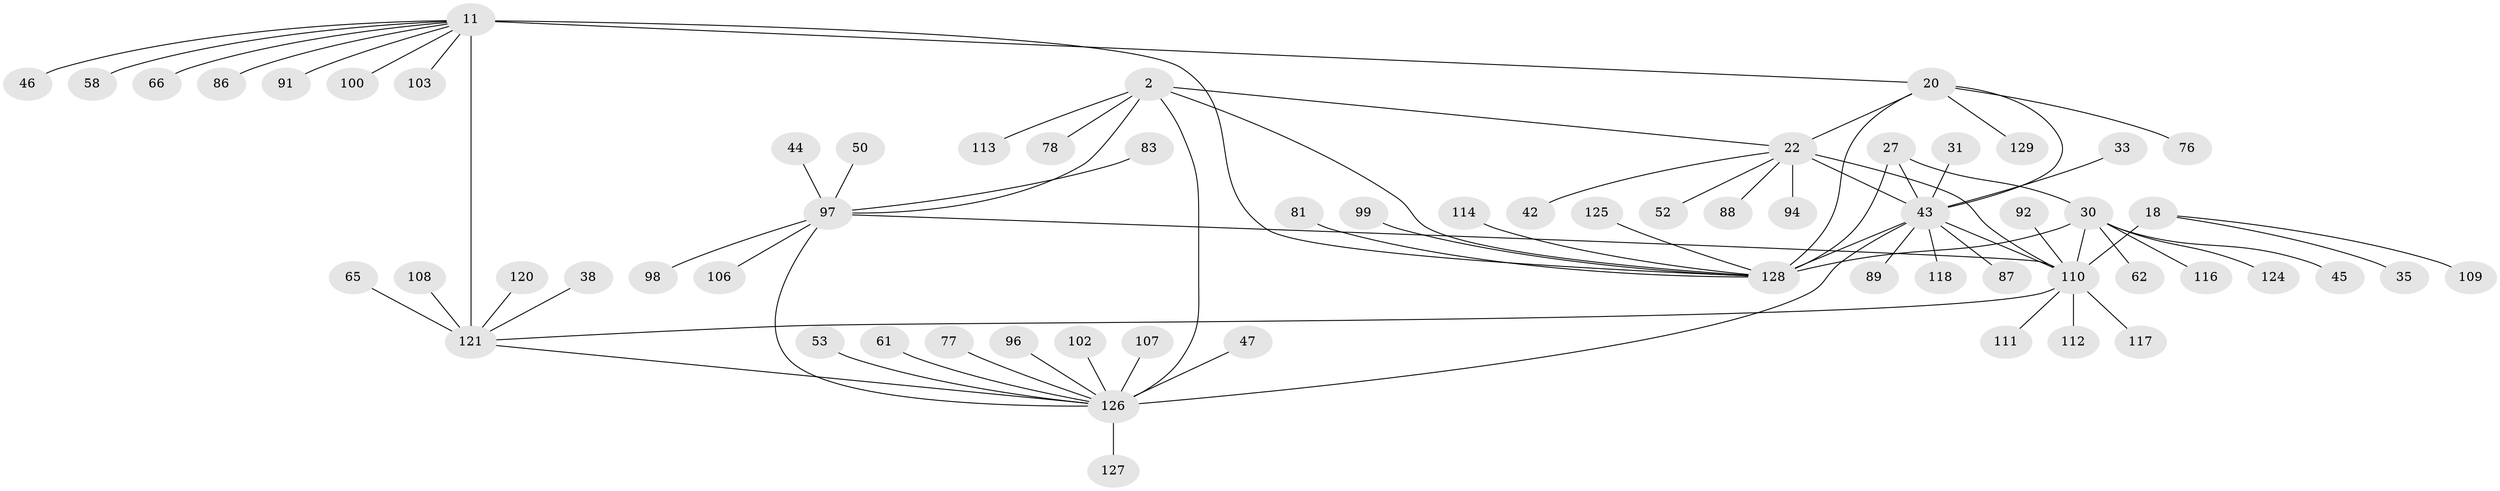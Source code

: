 // original degree distribution, {8: 0.046511627906976744, 6: 0.03875968992248062, 10: 0.015503875968992248, 14: 0.015503875968992248, 9: 0.046511627906976744, 7: 0.03875968992248062, 11: 0.015503875968992248, 5: 0.007751937984496124, 12: 0.015503875968992248, 1: 0.5658914728682171, 2: 0.18604651162790697, 3: 0.007751937984496124}
// Generated by graph-tools (version 1.1) at 2025/57/03/04/25 21:57:17]
// undirected, 64 vertices, 76 edges
graph export_dot {
graph [start="1"]
  node [color=gray90,style=filled];
  2 [super="+1"];
  11 [super="+9"];
  18 [super="+13"];
  20 [super="+19"];
  22 [super="+21"];
  27 [super="+25"];
  30 [super="+28"];
  31;
  33;
  35;
  38;
  42;
  43 [super="+24"];
  44;
  45;
  46;
  47;
  50;
  52;
  53;
  58;
  61;
  62;
  65;
  66;
  76;
  77;
  78;
  81;
  83;
  86 [super="+63"];
  87 [super="+84"];
  88;
  89;
  91;
  92 [super="+70"];
  94;
  96;
  97 [super="+6"];
  98;
  99 [super="+57"];
  100;
  102;
  103;
  106;
  107;
  108 [super="+90"];
  109;
  110 [super="+101+59+80+85"];
  111 [super="+37"];
  112;
  113;
  114;
  116;
  117;
  118;
  120;
  121 [super="+104+12"];
  124;
  125;
  126 [super="+119+40"];
  127;
  128 [super="+115+122+123+29+82+68+71+73+74"];
  129;
  2 -- 113;
  2 -- 78;
  2 -- 22;
  2 -- 128;
  2 -- 126 [weight=4];
  2 -- 97 [weight=4];
  11 -- 58;
  11 -- 91;
  11 -- 20;
  11 -- 66;
  11 -- 100;
  11 -- 103;
  11 -- 46;
  11 -- 86;
  11 -- 128 [weight=3];
  11 -- 121 [weight=9];
  18 -- 35;
  18 -- 109;
  18 -- 110 [weight=8];
  20 -- 22 [weight=4];
  20 -- 76;
  20 -- 129;
  20 -- 43 [weight=4];
  20 -- 128;
  22 -- 52;
  22 -- 88;
  22 -- 42;
  22 -- 94;
  22 -- 43 [weight=4];
  22 -- 110;
  27 -- 30 [weight=4];
  27 -- 43 [weight=2];
  27 -- 128 [weight=4];
  30 -- 45;
  30 -- 62;
  30 -- 124;
  30 -- 116;
  30 -- 128 [weight=4];
  30 -- 110 [weight=2];
  31 -- 43;
  33 -- 43;
  38 -- 121;
  43 -- 128;
  43 -- 118;
  43 -- 87;
  43 -- 89;
  43 -- 126 [weight=4];
  43 -- 110;
  44 -- 97;
  47 -- 126;
  50 -- 97;
  53 -- 126;
  61 -- 126;
  65 -- 121;
  77 -- 126;
  81 -- 128;
  83 -- 97;
  92 -- 110;
  96 -- 126;
  97 -- 98;
  97 -- 106;
  97 -- 110;
  97 -- 126 [weight=4];
  99 -- 128;
  102 -- 126;
  107 -- 126;
  108 -- 121;
  110 -- 111;
  110 -- 112;
  110 -- 117;
  110 -- 121;
  114 -- 128;
  120 -- 121;
  121 -- 126;
  125 -- 128;
  126 -- 127;
}

